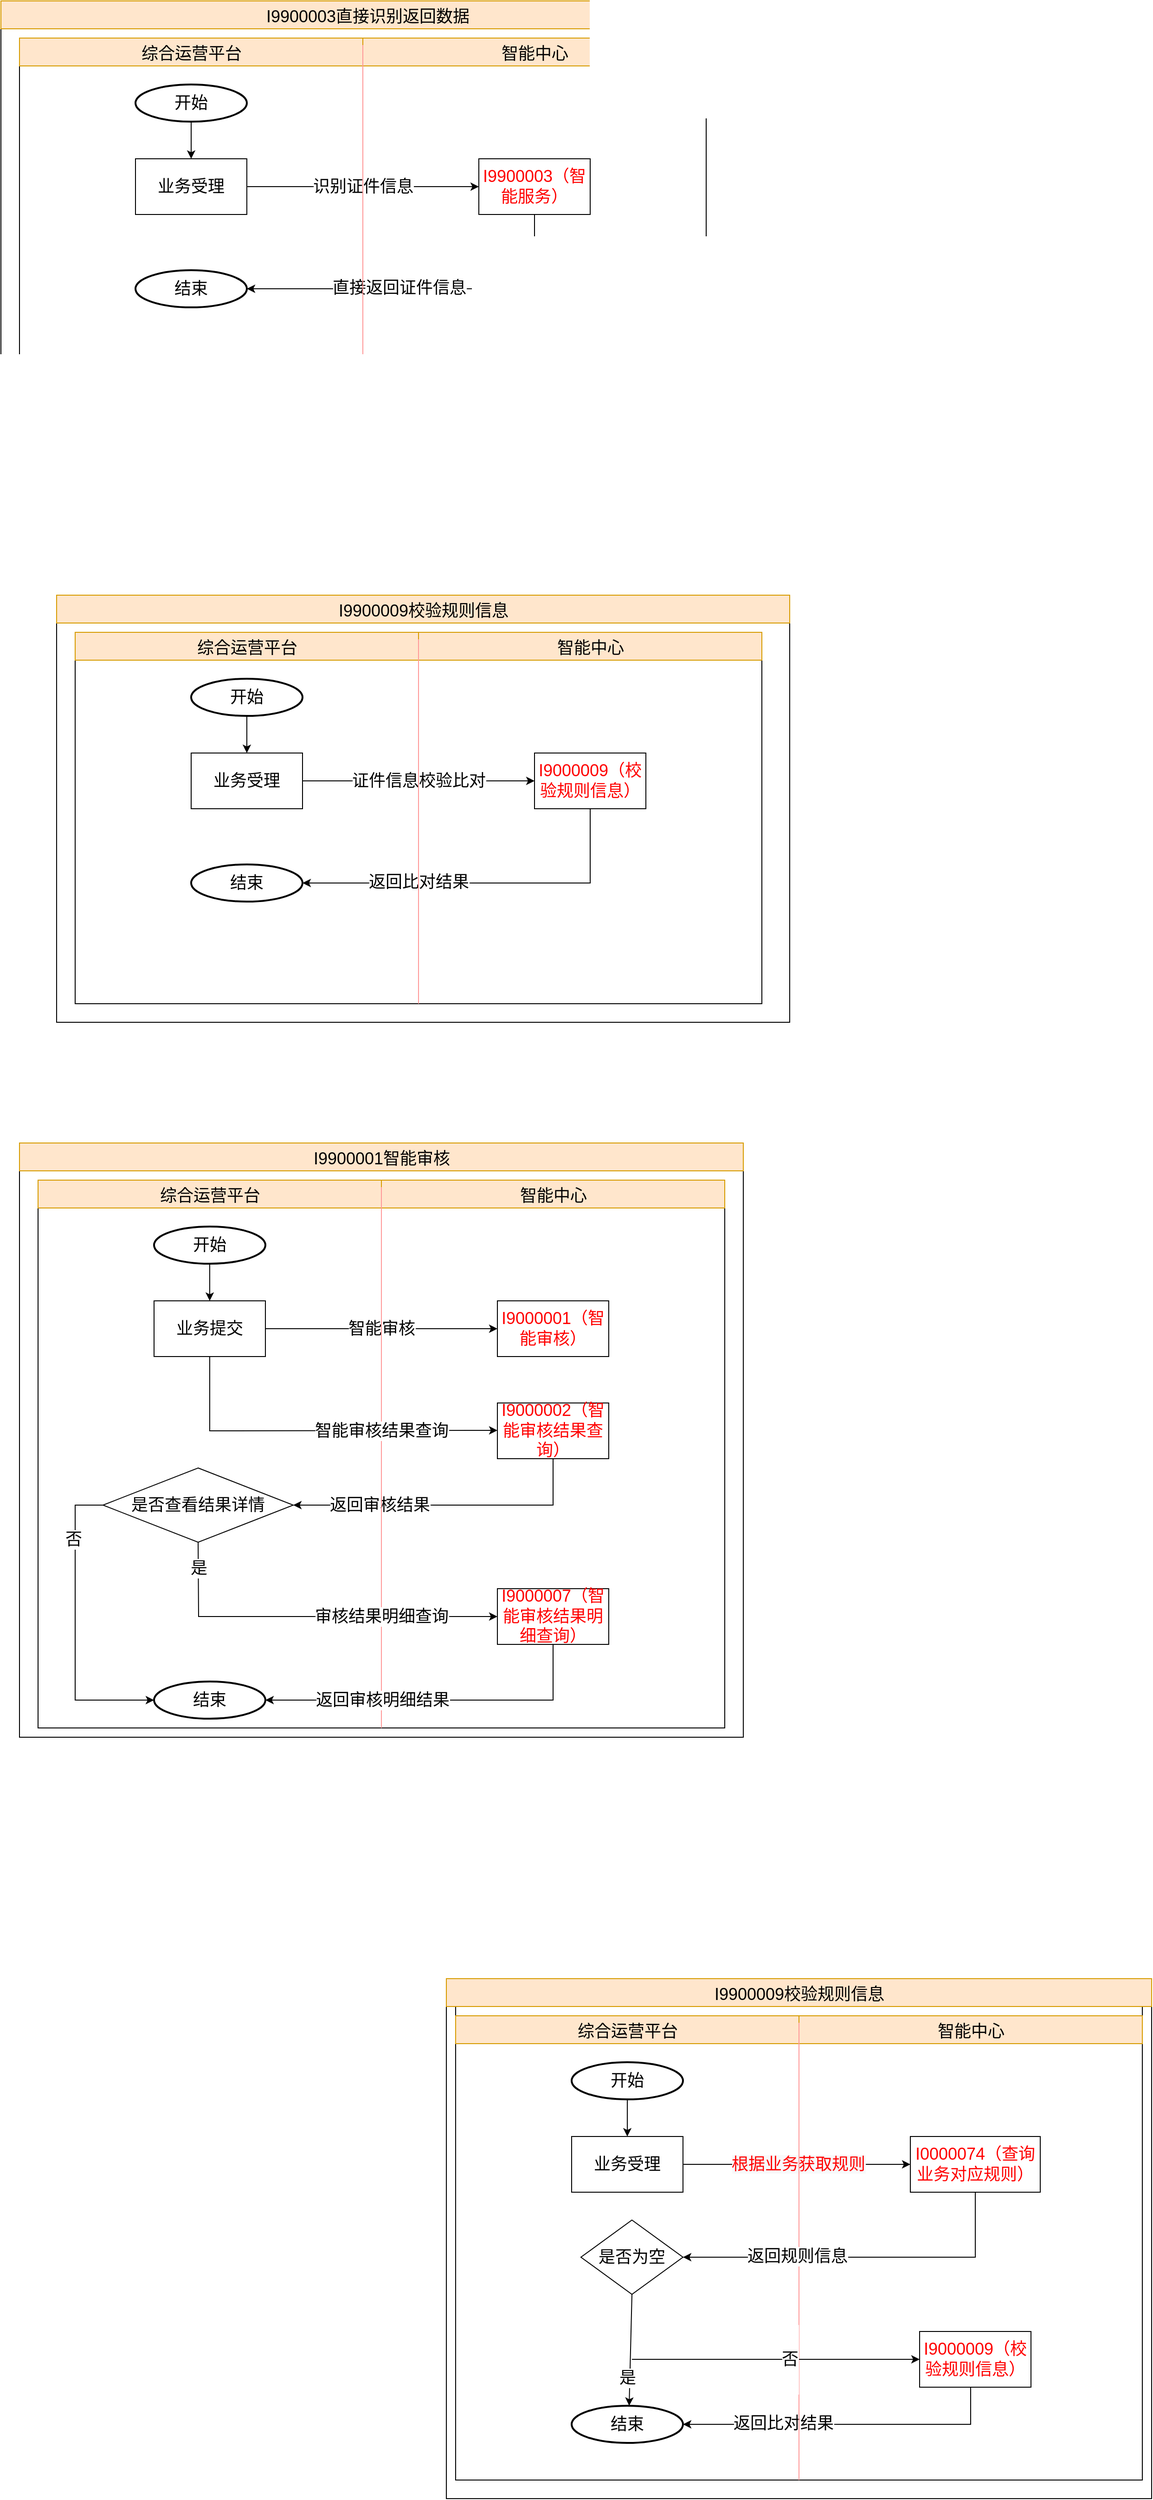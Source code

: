 <mxfile version="14.4.8" type="github">
  <diagram id="uDYtTo3MC-Vrlo2GXwv1" name="第 1 页">
    <mxGraphModel dx="1038" dy="548" grid="1" gridSize="10" guides="1" tooltips="1" connect="1" arrows="1" fold="1" page="1" pageScale="1" pageWidth="850" pageHeight="1100" math="0" shadow="0">
      <root>
        <mxCell id="0" />
        <mxCell id="1" parent="0" />
        <mxCell id="fY21hBZiSp-cvhp-OEF5-34" value="" style="rounded=0;whiteSpace=wrap;html=1;" parent="1" vertex="1">
          <mxGeometry x="120" y="70" width="790" height="460" as="geometry" />
        </mxCell>
        <mxCell id="fY21hBZiSp-cvhp-OEF5-33" value="" style="rounded=0;whiteSpace=wrap;html=1;" parent="1" vertex="1">
          <mxGeometry x="140" y="110" width="740" height="400" as="geometry" />
        </mxCell>
        <mxCell id="fY21hBZiSp-cvhp-OEF5-9" value="&lt;font style=&quot;font-weight: normal ; font-size: 18px&quot;&gt;I9900003直接识别返回数据&lt;/font&gt;" style="text;strokeColor=#d79b00;fillColor=#ffe6cc;html=1;fontSize=24;fontStyle=1;verticalAlign=middle;align=center;" parent="1" vertex="1">
          <mxGeometry x="120" y="70" width="790" height="30" as="geometry" />
        </mxCell>
        <mxCell id="fY21hBZiSp-cvhp-OEF5-12" value="&lt;font style=&quot;font-size: 18px ; font-weight: normal&quot;&gt;综合运营平台&lt;/font&gt;" style="text;strokeColor=#d79b00;html=1;fontSize=24;fontStyle=1;verticalAlign=middle;align=center;fillColor=#ffe6cc;" parent="1" vertex="1">
          <mxGeometry x="140" y="110" width="370" height="30" as="geometry" />
        </mxCell>
        <mxCell id="fY21hBZiSp-cvhp-OEF5-14" value="&lt;font style=&quot;font-size: 18px ; font-weight: normal&quot;&gt;智能中心&lt;/font&gt;" style="text;strokeColor=#d79b00;html=1;fontSize=24;fontStyle=1;verticalAlign=middle;align=center;fillColor=#ffe6cc;" parent="1" vertex="1">
          <mxGeometry x="510" y="110" width="370" height="30" as="geometry" />
        </mxCell>
        <mxCell id="fY21hBZiSp-cvhp-OEF5-15" value="&lt;font style=&quot;font-size: 18px&quot;&gt;开始&lt;/font&gt;" style="strokeWidth=2;html=1;shape=mxgraph.flowchart.start_1;whiteSpace=wrap;" parent="1" vertex="1">
          <mxGeometry x="265" y="160" width="120" height="40" as="geometry" />
        </mxCell>
        <mxCell id="fY21hBZiSp-cvhp-OEF5-17" value="&lt;font color=&quot;#ff0000&quot;&gt;&lt;span style=&quot;font-size: 18px&quot;&gt;I9900003（智能服务&lt;/span&gt;&lt;span style=&quot;font-size: 18px&quot;&gt;）&lt;/span&gt;&lt;/font&gt;" style="rounded=0;whiteSpace=wrap;html=1;" parent="1" vertex="1">
          <mxGeometry x="635" y="240" width="120" height="60" as="geometry" />
        </mxCell>
        <mxCell id="fY21hBZiSp-cvhp-OEF5-22" value="&lt;font style=&quot;font-size: 18px&quot;&gt;业务受理&lt;/font&gt;" style="rounded=0;whiteSpace=wrap;html=1;" parent="1" vertex="1">
          <mxGeometry x="265" y="240" width="120" height="60" as="geometry" />
        </mxCell>
        <mxCell id="fY21hBZiSp-cvhp-OEF5-23" value="" style="endArrow=classic;html=1;strokeColor=#000000;exitX=0.5;exitY=1;exitDx=0;exitDy=0;exitPerimeter=0;" parent="1" source="fY21hBZiSp-cvhp-OEF5-15" target="fY21hBZiSp-cvhp-OEF5-22" edge="1">
          <mxGeometry width="50" height="50" relative="1" as="geometry">
            <mxPoint x="520" y="260" as="sourcePoint" />
            <mxPoint x="570" y="210" as="targetPoint" />
          </mxGeometry>
        </mxCell>
        <mxCell id="fY21hBZiSp-cvhp-OEF5-24" value="" style="endArrow=classic;html=1;strokeColor=#000000;exitX=1;exitY=0.5;exitDx=0;exitDy=0;entryX=0;entryY=0.5;entryDx=0;entryDy=0;" parent="1" source="fY21hBZiSp-cvhp-OEF5-22" target="fY21hBZiSp-cvhp-OEF5-17" edge="1">
          <mxGeometry width="50" height="50" relative="1" as="geometry">
            <mxPoint x="520" y="260" as="sourcePoint" />
            <mxPoint x="570" y="210" as="targetPoint" />
          </mxGeometry>
        </mxCell>
        <mxCell id="fY21hBZiSp-cvhp-OEF5-25" value="&lt;span style=&quot;font-size: 18px&quot;&gt;识别证件信息&lt;/span&gt;" style="edgeLabel;html=1;align=center;verticalAlign=middle;resizable=0;points=[];" parent="fY21hBZiSp-cvhp-OEF5-24" vertex="1" connectable="0">
          <mxGeometry x="-0.384" y="-1" relative="1" as="geometry">
            <mxPoint x="48" y="-1" as="offset" />
          </mxGeometry>
        </mxCell>
        <mxCell id="fY21hBZiSp-cvhp-OEF5-29" value="" style="endArrow=classic;html=1;strokeColor=#000000;entryX=1;entryY=0.5;entryDx=0;entryDy=0;exitX=0.5;exitY=1;exitDx=0;exitDy=0;rounded=0;" parent="1" source="fY21hBZiSp-cvhp-OEF5-17" edge="1">
          <mxGeometry width="50" height="50" relative="1" as="geometry">
            <mxPoint x="520" y="350" as="sourcePoint" />
            <mxPoint x="385" y="380" as="targetPoint" />
            <Array as="points">
              <mxPoint x="695" y="380" />
            </Array>
          </mxGeometry>
        </mxCell>
        <mxCell id="fY21hBZiSp-cvhp-OEF5-31" value="&lt;font style=&quot;font-size: 18px&quot;&gt;直接返回证件信息&lt;/font&gt;" style="edgeLabel;html=1;align=center;verticalAlign=middle;resizable=0;points=[];" parent="fY21hBZiSp-cvhp-OEF5-29" vertex="1" connectable="0">
          <mxGeometry x="0.159" y="-1" relative="1" as="geometry">
            <mxPoint as="offset" />
          </mxGeometry>
        </mxCell>
        <mxCell id="fY21hBZiSp-cvhp-OEF5-32" value="&lt;font style=&quot;font-size: 18px&quot;&gt;结束&lt;/font&gt;" style="strokeWidth=2;html=1;shape=mxgraph.flowchart.start_1;whiteSpace=wrap;" parent="1" vertex="1">
          <mxGeometry x="265" y="360" width="120" height="40" as="geometry" />
        </mxCell>
        <mxCell id="fY21hBZiSp-cvhp-OEF5-35" value="" style="endArrow=none;html=1;entryX=1;entryY=0.25;entryDx=0;entryDy=0;exitX=0.5;exitY=1;exitDx=0;exitDy=0;strokeColor=#FF9999;" parent="1" source="fY21hBZiSp-cvhp-OEF5-33" target="fY21hBZiSp-cvhp-OEF5-12" edge="1">
          <mxGeometry width="50" height="50" relative="1" as="geometry">
            <mxPoint x="520" y="310" as="sourcePoint" />
            <mxPoint x="570" y="260" as="targetPoint" />
          </mxGeometry>
        </mxCell>
        <mxCell id="fY21hBZiSp-cvhp-OEF5-37" value="" style="rounded=0;whiteSpace=wrap;html=1;" parent="1" vertex="1">
          <mxGeometry x="180" y="710" width="790" height="460" as="geometry" />
        </mxCell>
        <mxCell id="fY21hBZiSp-cvhp-OEF5-38" value="" style="rounded=0;whiteSpace=wrap;html=1;" parent="1" vertex="1">
          <mxGeometry x="200" y="750" width="740" height="400" as="geometry" />
        </mxCell>
        <mxCell id="fY21hBZiSp-cvhp-OEF5-39" value="&lt;font style=&quot;font-weight: normal ; font-size: 18px&quot;&gt;I9900009校验规则信息&lt;/font&gt;" style="text;strokeColor=#d79b00;fillColor=#ffe6cc;html=1;fontSize=24;fontStyle=1;verticalAlign=middle;align=center;" parent="1" vertex="1">
          <mxGeometry x="180" y="710" width="790" height="30" as="geometry" />
        </mxCell>
        <mxCell id="fY21hBZiSp-cvhp-OEF5-40" value="&lt;font style=&quot;font-size: 18px ; font-weight: normal&quot;&gt;综合运营平台&lt;/font&gt;" style="text;strokeColor=#d79b00;html=1;fontSize=24;fontStyle=1;verticalAlign=middle;align=center;fillColor=#ffe6cc;" parent="1" vertex="1">
          <mxGeometry x="200" y="750" width="370" height="30" as="geometry" />
        </mxCell>
        <mxCell id="fY21hBZiSp-cvhp-OEF5-41" value="&lt;font style=&quot;font-size: 18px ; font-weight: normal&quot;&gt;智能中心&lt;/font&gt;" style="text;strokeColor=#d79b00;html=1;fontSize=24;fontStyle=1;verticalAlign=middle;align=center;fillColor=#ffe6cc;" parent="1" vertex="1">
          <mxGeometry x="570" y="750" width="370" height="30" as="geometry" />
        </mxCell>
        <mxCell id="fY21hBZiSp-cvhp-OEF5-42" value="&lt;font style=&quot;font-size: 18px&quot;&gt;开始&lt;/font&gt;" style="strokeWidth=2;html=1;shape=mxgraph.flowchart.start_1;whiteSpace=wrap;" parent="1" vertex="1">
          <mxGeometry x="325" y="800" width="120" height="40" as="geometry" />
        </mxCell>
        <mxCell id="fY21hBZiSp-cvhp-OEF5-43" value="&lt;font color=&quot;#ff0000&quot;&gt;&lt;span style=&quot;font-size: 18px&quot;&gt;I9000009（校验规则信息&lt;/span&gt;&lt;span style=&quot;font-size: 18px&quot;&gt;）&lt;/span&gt;&lt;/font&gt;" style="rounded=0;whiteSpace=wrap;html=1;" parent="1" vertex="1">
          <mxGeometry x="695" y="880" width="120" height="60" as="geometry" />
        </mxCell>
        <mxCell id="fY21hBZiSp-cvhp-OEF5-44" value="&lt;font style=&quot;font-size: 18px&quot;&gt;业务受理&lt;/font&gt;" style="rounded=0;whiteSpace=wrap;html=1;" parent="1" vertex="1">
          <mxGeometry x="325" y="880" width="120" height="60" as="geometry" />
        </mxCell>
        <mxCell id="fY21hBZiSp-cvhp-OEF5-45" value="" style="endArrow=classic;html=1;strokeColor=#000000;exitX=0.5;exitY=1;exitDx=0;exitDy=0;exitPerimeter=0;" parent="1" source="fY21hBZiSp-cvhp-OEF5-42" target="fY21hBZiSp-cvhp-OEF5-44" edge="1">
          <mxGeometry width="50" height="50" relative="1" as="geometry">
            <mxPoint x="580" y="900" as="sourcePoint" />
            <mxPoint x="630" y="850" as="targetPoint" />
          </mxGeometry>
        </mxCell>
        <mxCell id="fY21hBZiSp-cvhp-OEF5-46" value="" style="endArrow=classic;html=1;strokeColor=#000000;exitX=1;exitY=0.5;exitDx=0;exitDy=0;entryX=0;entryY=0.5;entryDx=0;entryDy=0;" parent="1" source="fY21hBZiSp-cvhp-OEF5-44" target="fY21hBZiSp-cvhp-OEF5-43" edge="1">
          <mxGeometry width="50" height="50" relative="1" as="geometry">
            <mxPoint x="580" y="900" as="sourcePoint" />
            <mxPoint x="630" y="850" as="targetPoint" />
          </mxGeometry>
        </mxCell>
        <mxCell id="fY21hBZiSp-cvhp-OEF5-47" value="&lt;span style=&quot;font-size: 18px&quot;&gt;证件信息校验比对&lt;/span&gt;" style="edgeLabel;html=1;align=center;verticalAlign=middle;resizable=0;points=[];" parent="fY21hBZiSp-cvhp-OEF5-46" vertex="1" connectable="0">
          <mxGeometry x="-0.384" y="-1" relative="1" as="geometry">
            <mxPoint x="48" y="-1" as="offset" />
          </mxGeometry>
        </mxCell>
        <mxCell id="fY21hBZiSp-cvhp-OEF5-48" value="" style="endArrow=classic;html=1;strokeColor=#000000;entryX=1;entryY=0.5;entryDx=0;entryDy=0;exitX=0.5;exitY=1;exitDx=0;exitDy=0;rounded=0;" parent="1" source="fY21hBZiSp-cvhp-OEF5-43" edge="1">
          <mxGeometry width="50" height="50" relative="1" as="geometry">
            <mxPoint x="580" y="990" as="sourcePoint" />
            <mxPoint x="445" y="1020" as="targetPoint" />
            <Array as="points">
              <mxPoint x="755" y="1020" />
            </Array>
          </mxGeometry>
        </mxCell>
        <mxCell id="fY21hBZiSp-cvhp-OEF5-49" value="&lt;font style=&quot;font-size: 18px&quot;&gt;返回比对结果&lt;/font&gt;" style="edgeLabel;html=1;align=center;verticalAlign=middle;resizable=0;points=[];" parent="fY21hBZiSp-cvhp-OEF5-48" vertex="1" connectable="0">
          <mxGeometry x="0.159" y="-1" relative="1" as="geometry">
            <mxPoint x="-39" as="offset" />
          </mxGeometry>
        </mxCell>
        <mxCell id="fY21hBZiSp-cvhp-OEF5-50" value="&lt;font style=&quot;font-size: 18px&quot;&gt;结束&lt;/font&gt;" style="strokeWidth=2;html=1;shape=mxgraph.flowchart.start_1;whiteSpace=wrap;" parent="1" vertex="1">
          <mxGeometry x="325" y="1000" width="120" height="40" as="geometry" />
        </mxCell>
        <mxCell id="fY21hBZiSp-cvhp-OEF5-51" value="" style="endArrow=none;html=1;entryX=1;entryY=0.25;entryDx=0;entryDy=0;exitX=0.5;exitY=1;exitDx=0;exitDy=0;strokeColor=#FF9999;" parent="1" source="fY21hBZiSp-cvhp-OEF5-38" target="fY21hBZiSp-cvhp-OEF5-40" edge="1">
          <mxGeometry width="50" height="50" relative="1" as="geometry">
            <mxPoint x="580" y="950" as="sourcePoint" />
            <mxPoint x="630" y="900" as="targetPoint" />
          </mxGeometry>
        </mxCell>
        <mxCell id="fY21hBZiSp-cvhp-OEF5-52" value="" style="rounded=0;whiteSpace=wrap;html=1;" parent="1" vertex="1">
          <mxGeometry x="140" y="1300" width="780" height="640" as="geometry" />
        </mxCell>
        <mxCell id="fY21hBZiSp-cvhp-OEF5-53" value="" style="rounded=0;whiteSpace=wrap;html=1;" parent="1" vertex="1">
          <mxGeometry x="160" y="1340" width="740" height="590" as="geometry" />
        </mxCell>
        <mxCell id="fY21hBZiSp-cvhp-OEF5-54" value="&lt;font style=&quot;font-weight: normal ; font-size: 18px&quot;&gt;I9900001智能审核&lt;/font&gt;" style="text;strokeColor=#d79b00;fillColor=#ffe6cc;html=1;fontSize=24;fontStyle=1;verticalAlign=middle;align=center;" parent="1" vertex="1">
          <mxGeometry x="140" y="1300" width="780" height="30" as="geometry" />
        </mxCell>
        <mxCell id="fY21hBZiSp-cvhp-OEF5-55" value="&lt;font style=&quot;font-size: 18px ; font-weight: normal&quot;&gt;综合运营平台&lt;/font&gt;" style="text;strokeColor=#d79b00;html=1;fontSize=24;fontStyle=1;verticalAlign=middle;align=center;fillColor=#ffe6cc;" parent="1" vertex="1">
          <mxGeometry x="160" y="1340" width="370" height="30" as="geometry" />
        </mxCell>
        <mxCell id="fY21hBZiSp-cvhp-OEF5-56" value="&lt;font style=&quot;font-size: 18px ; font-weight: normal&quot;&gt;智能中心&lt;/font&gt;" style="text;strokeColor=#d79b00;html=1;fontSize=24;fontStyle=1;verticalAlign=middle;align=center;fillColor=#ffe6cc;" parent="1" vertex="1">
          <mxGeometry x="530" y="1340" width="370" height="30" as="geometry" />
        </mxCell>
        <mxCell id="fY21hBZiSp-cvhp-OEF5-57" value="&lt;font style=&quot;font-size: 18px&quot;&gt;开始&lt;/font&gt;" style="strokeWidth=2;html=1;shape=mxgraph.flowchart.start_1;whiteSpace=wrap;" parent="1" vertex="1">
          <mxGeometry x="285" y="1390" width="120" height="40" as="geometry" />
        </mxCell>
        <mxCell id="fY21hBZiSp-cvhp-OEF5-58" value="&lt;font color=&quot;#ff0000&quot;&gt;&lt;span style=&quot;font-size: 18px&quot;&gt;I9000001（智能审核&lt;/span&gt;&lt;span style=&quot;font-size: 18px&quot;&gt;）&lt;/span&gt;&lt;/font&gt;" style="rounded=0;whiteSpace=wrap;html=1;" parent="1" vertex="1">
          <mxGeometry x="655" y="1470" width="120" height="60" as="geometry" />
        </mxCell>
        <mxCell id="fY21hBZiSp-cvhp-OEF5-59" value="&lt;font style=&quot;font-size: 18px&quot;&gt;业务提交&lt;/font&gt;" style="rounded=0;whiteSpace=wrap;html=1;" parent="1" vertex="1">
          <mxGeometry x="285" y="1470" width="120" height="60" as="geometry" />
        </mxCell>
        <mxCell id="fY21hBZiSp-cvhp-OEF5-60" value="" style="endArrow=classic;html=1;strokeColor=#000000;exitX=0.5;exitY=1;exitDx=0;exitDy=0;exitPerimeter=0;" parent="1" source="fY21hBZiSp-cvhp-OEF5-57" target="fY21hBZiSp-cvhp-OEF5-59" edge="1">
          <mxGeometry width="50" height="50" relative="1" as="geometry">
            <mxPoint x="540" y="1490" as="sourcePoint" />
            <mxPoint x="590" y="1440" as="targetPoint" />
          </mxGeometry>
        </mxCell>
        <mxCell id="fY21hBZiSp-cvhp-OEF5-61" value="" style="endArrow=classic;html=1;strokeColor=#000000;exitX=1;exitY=0.5;exitDx=0;exitDy=0;entryX=0;entryY=0.5;entryDx=0;entryDy=0;" parent="1" source="fY21hBZiSp-cvhp-OEF5-59" target="fY21hBZiSp-cvhp-OEF5-58" edge="1">
          <mxGeometry width="50" height="50" relative="1" as="geometry">
            <mxPoint x="540" y="1490" as="sourcePoint" />
            <mxPoint x="590" y="1440" as="targetPoint" />
          </mxGeometry>
        </mxCell>
        <mxCell id="fY21hBZiSp-cvhp-OEF5-62" value="&lt;span style=&quot;font-size: 18px&quot;&gt;智能审核&lt;/span&gt;" style="edgeLabel;html=1;align=center;verticalAlign=middle;resizable=0;points=[];" parent="fY21hBZiSp-cvhp-OEF5-61" vertex="1" connectable="0">
          <mxGeometry x="-0.384" y="-1" relative="1" as="geometry">
            <mxPoint x="48" y="-1" as="offset" />
          </mxGeometry>
        </mxCell>
        <mxCell id="fY21hBZiSp-cvhp-OEF5-63" value="" style="endArrow=classic;html=1;strokeColor=#000000;exitX=0.5;exitY=1;exitDx=0;exitDy=0;rounded=0;entryX=1;entryY=0.5;entryDx=0;entryDy=0;" parent="1" source="fY21hBZiSp-cvhp-OEF5-79" target="fY21hBZiSp-cvhp-OEF5-69" edge="1">
          <mxGeometry width="50" height="50" relative="1" as="geometry">
            <mxPoint x="540" y="1580" as="sourcePoint" />
            <mxPoint x="430" y="1610" as="targetPoint" />
            <Array as="points">
              <mxPoint x="715" y="1690" />
            </Array>
          </mxGeometry>
        </mxCell>
        <mxCell id="fY21hBZiSp-cvhp-OEF5-68" value="&lt;font style=&quot;font-size: 18px&quot;&gt;返回审核结果&lt;/font&gt;" style="edgeLabel;html=1;align=center;verticalAlign=middle;resizable=0;points=[];" parent="fY21hBZiSp-cvhp-OEF5-63" vertex="1" connectable="0">
          <mxGeometry x="-0.072" y="-2" relative="1" as="geometry">
            <mxPoint x="-84" y="2" as="offset" />
          </mxGeometry>
        </mxCell>
        <mxCell id="fY21hBZiSp-cvhp-OEF5-65" value="&lt;font style=&quot;font-size: 18px&quot;&gt;结束&lt;/font&gt;" style="strokeWidth=2;html=1;shape=mxgraph.flowchart.start_1;whiteSpace=wrap;" parent="1" vertex="1">
          <mxGeometry x="285" y="1880" width="120" height="40" as="geometry" />
        </mxCell>
        <mxCell id="fY21hBZiSp-cvhp-OEF5-66" value="" style="endArrow=none;html=1;entryX=1;entryY=0.25;entryDx=0;entryDy=0;exitX=0.5;exitY=1;exitDx=0;exitDy=0;strokeColor=#FF9999;" parent="1" source="fY21hBZiSp-cvhp-OEF5-53" target="fY21hBZiSp-cvhp-OEF5-55" edge="1">
          <mxGeometry width="50" height="50" relative="1" as="geometry">
            <mxPoint x="540" y="1540" as="sourcePoint" />
            <mxPoint x="590" y="1490" as="targetPoint" />
          </mxGeometry>
        </mxCell>
        <mxCell id="fY21hBZiSp-cvhp-OEF5-69" value="&lt;font style=&quot;font-size: 18px&quot;&gt;是否查看结果详情&lt;/font&gt;" style="rhombus;whiteSpace=wrap;html=1;" parent="1" vertex="1">
          <mxGeometry x="230" y="1650" width="205" height="80" as="geometry" />
        </mxCell>
        <mxCell id="fY21hBZiSp-cvhp-OEF5-71" value="" style="edgeStyle=elbowEdgeStyle;elbow=vertical;endArrow=classic;html=1;exitX=0;exitY=0.5;exitDx=0;exitDy=0;entryX=0;entryY=0.5;entryDx=0;entryDy=0;entryPerimeter=0;rounded=0;" parent="1" source="fY21hBZiSp-cvhp-OEF5-69" target="fY21hBZiSp-cvhp-OEF5-65" edge="1">
          <mxGeometry width="50" height="50" relative="1" as="geometry">
            <mxPoint x="550" y="1730" as="sourcePoint" />
            <mxPoint x="600" y="1680" as="targetPoint" />
            <Array as="points">
              <mxPoint x="200" y="1753" />
            </Array>
          </mxGeometry>
        </mxCell>
        <mxCell id="fY21hBZiSp-cvhp-OEF5-72" value="&lt;font style=&quot;font-size: 18px&quot;&gt;否&lt;/font&gt;" style="edgeLabel;html=1;align=center;verticalAlign=middle;resizable=0;points=[];" parent="fY21hBZiSp-cvhp-OEF5-71" vertex="1" connectable="0">
          <mxGeometry x="-0.589" y="-2" relative="1" as="geometry">
            <mxPoint as="offset" />
          </mxGeometry>
        </mxCell>
        <mxCell id="fY21hBZiSp-cvhp-OEF5-73" value="&lt;font color=&quot;#ff0000&quot;&gt;&lt;span style=&quot;font-size: 18px&quot;&gt;I9000007（智能审核结果明细查询&lt;/span&gt;&lt;span style=&quot;font-size: 18px&quot;&gt;）&lt;/span&gt;&lt;/font&gt;" style="rounded=0;whiteSpace=wrap;html=1;" parent="1" vertex="1">
          <mxGeometry x="655" y="1780" width="120" height="60" as="geometry" />
        </mxCell>
        <mxCell id="fY21hBZiSp-cvhp-OEF5-75" value="" style="endArrow=classic;html=1;strokeColor=#000000;exitX=0.5;exitY=1;exitDx=0;exitDy=0;entryX=0;entryY=0.5;entryDx=0;entryDy=0;rounded=0;" parent="1" source="fY21hBZiSp-cvhp-OEF5-69" target="fY21hBZiSp-cvhp-OEF5-73" edge="1">
          <mxGeometry width="50" height="50" relative="1" as="geometry">
            <mxPoint x="405" y="1719.5" as="sourcePoint" />
            <mxPoint x="655" y="1719.5" as="targetPoint" />
            <Array as="points">
              <mxPoint x="333" y="1810" />
            </Array>
          </mxGeometry>
        </mxCell>
        <mxCell id="fY21hBZiSp-cvhp-OEF5-76" value="&lt;span style=&quot;font-size: 18px&quot;&gt;审核结果明细查询&lt;/span&gt;" style="edgeLabel;html=1;align=center;verticalAlign=middle;resizable=0;points=[];" parent="fY21hBZiSp-cvhp-OEF5-75" vertex="1" connectable="0">
          <mxGeometry x="-0.384" y="-1" relative="1" as="geometry">
            <mxPoint x="153" y="-0.91" as="offset" />
          </mxGeometry>
        </mxCell>
        <mxCell id="fY21hBZiSp-cvhp-OEF5-84" value="是" style="edgeLabel;html=1;align=center;verticalAlign=middle;resizable=0;points=[];fontSize=18;" parent="fY21hBZiSp-cvhp-OEF5-75" vertex="1" connectable="0">
          <mxGeometry x="-0.863" relative="1" as="geometry">
            <mxPoint as="offset" />
          </mxGeometry>
        </mxCell>
        <mxCell id="fY21hBZiSp-cvhp-OEF5-79" value="&lt;font color=&quot;#ff0000&quot;&gt;&lt;span style=&quot;font-size: 18px&quot;&gt;I9000002（智能审核结果查询&lt;/span&gt;&lt;span style=&quot;font-size: 18px&quot;&gt;）&lt;/span&gt;&lt;/font&gt;" style="rounded=0;whiteSpace=wrap;html=1;" parent="1" vertex="1">
          <mxGeometry x="655" y="1580" width="120" height="60" as="geometry" />
        </mxCell>
        <mxCell id="fY21hBZiSp-cvhp-OEF5-82" value="" style="endArrow=classic;html=1;strokeColor=#000000;exitX=0.5;exitY=1;exitDx=0;exitDy=0;entryX=0;entryY=0.5;entryDx=0;entryDy=0;rounded=0;" parent="1" source="fY21hBZiSp-cvhp-OEF5-59" edge="1">
          <mxGeometry width="50" height="50" relative="1" as="geometry">
            <mxPoint x="405" y="1609.5" as="sourcePoint" />
            <mxPoint x="655" y="1609.5" as="targetPoint" />
            <Array as="points">
              <mxPoint x="345" y="1610" />
            </Array>
          </mxGeometry>
        </mxCell>
        <mxCell id="fY21hBZiSp-cvhp-OEF5-83" value="&lt;span style=&quot;font-size: 18px&quot;&gt;智能审核结果查询&lt;/span&gt;" style="edgeLabel;html=1;align=center;verticalAlign=middle;resizable=0;points=[];" parent="fY21hBZiSp-cvhp-OEF5-82" vertex="1" connectable="0">
          <mxGeometry x="-0.384" y="-1" relative="1" as="geometry">
            <mxPoint x="145" y="-0.94" as="offset" />
          </mxGeometry>
        </mxCell>
        <mxCell id="fY21hBZiSp-cvhp-OEF5-85" value="" style="endArrow=classic;html=1;strokeColor=#000000;exitX=0.5;exitY=1;exitDx=0;exitDy=0;rounded=0;entryX=1;entryY=0.5;entryDx=0;entryDy=0;entryPerimeter=0;" parent="1" source="fY21hBZiSp-cvhp-OEF5-73" target="fY21hBZiSp-cvhp-OEF5-65" edge="1">
          <mxGeometry width="50" height="50" relative="1" as="geometry">
            <mxPoint x="715" y="1850" as="sourcePoint" />
            <mxPoint x="435" y="1900" as="targetPoint" />
            <Array as="points">
              <mxPoint x="715" y="1900" />
            </Array>
          </mxGeometry>
        </mxCell>
        <mxCell id="fY21hBZiSp-cvhp-OEF5-86" value="&lt;font style=&quot;font-size: 18px&quot;&gt;返回审核明细结果&lt;/font&gt;" style="edgeLabel;html=1;align=center;verticalAlign=middle;resizable=0;points=[];" parent="fY21hBZiSp-cvhp-OEF5-85" vertex="1" connectable="0">
          <mxGeometry x="-0.072" y="-2" relative="1" as="geometry">
            <mxPoint x="-73" y="2" as="offset" />
          </mxGeometry>
        </mxCell>
        <mxCell id="23A38s_3VZhND51Td6ij-16" value="" style="rounded=0;whiteSpace=wrap;html=1;" vertex="1" parent="1">
          <mxGeometry x="600" y="2200" width="760" height="560" as="geometry" />
        </mxCell>
        <mxCell id="23A38s_3VZhND51Td6ij-17" value="" style="rounded=0;whiteSpace=wrap;html=1;" vertex="1" parent="1">
          <mxGeometry x="610" y="2230" width="740" height="510" as="geometry" />
        </mxCell>
        <mxCell id="23A38s_3VZhND51Td6ij-18" value="&lt;font style=&quot;font-weight: normal ; font-size: 18px&quot;&gt;I9900009校验规则信息&lt;/font&gt;" style="text;strokeColor=#d79b00;fillColor=#ffe6cc;html=1;fontSize=24;fontStyle=1;verticalAlign=middle;align=center;" vertex="1" parent="1">
          <mxGeometry x="600" y="2200" width="760" height="30" as="geometry" />
        </mxCell>
        <mxCell id="23A38s_3VZhND51Td6ij-19" value="&lt;font style=&quot;font-size: 18px ; font-weight: normal&quot;&gt;综合运营平台&lt;/font&gt;" style="text;strokeColor=#d79b00;html=1;fontSize=24;fontStyle=1;verticalAlign=middle;align=center;fillColor=#ffe6cc;" vertex="1" parent="1">
          <mxGeometry x="610" y="2240" width="370" height="30" as="geometry" />
        </mxCell>
        <mxCell id="23A38s_3VZhND51Td6ij-20" value="&lt;font style=&quot;font-size: 18px ; font-weight: normal&quot;&gt;智能中心&lt;/font&gt;" style="text;strokeColor=#d79b00;html=1;fontSize=24;fontStyle=1;verticalAlign=middle;align=center;fillColor=#ffe6cc;" vertex="1" parent="1">
          <mxGeometry x="980" y="2240" width="370" height="30" as="geometry" />
        </mxCell>
        <mxCell id="23A38s_3VZhND51Td6ij-21" value="&lt;font style=&quot;font-size: 18px&quot;&gt;开始&lt;/font&gt;" style="strokeWidth=2;html=1;shape=mxgraph.flowchart.start_1;whiteSpace=wrap;" vertex="1" parent="1">
          <mxGeometry x="735" y="2290" width="120" height="40" as="geometry" />
        </mxCell>
        <mxCell id="23A38s_3VZhND51Td6ij-22" value="&lt;font color=&quot;#ff0000&quot;&gt;&lt;span style=&quot;font-size: 18px&quot;&gt;I9000009（校验规则信息&lt;/span&gt;&lt;span style=&quot;font-size: 18px&quot;&gt;）&lt;/span&gt;&lt;/font&gt;" style="rounded=0;whiteSpace=wrap;html=1;" vertex="1" parent="1">
          <mxGeometry x="1110" y="2580" width="120" height="60" as="geometry" />
        </mxCell>
        <mxCell id="23A38s_3VZhND51Td6ij-23" value="&lt;font style=&quot;font-size: 18px&quot;&gt;业务受理&lt;/font&gt;" style="rounded=0;whiteSpace=wrap;html=1;" vertex="1" parent="1">
          <mxGeometry x="735" y="2370" width="120" height="60" as="geometry" />
        </mxCell>
        <mxCell id="23A38s_3VZhND51Td6ij-24" value="" style="endArrow=classic;html=1;strokeColor=#000000;exitX=0.5;exitY=1;exitDx=0;exitDy=0;exitPerimeter=0;" edge="1" source="23A38s_3VZhND51Td6ij-21" target="23A38s_3VZhND51Td6ij-23" parent="1">
          <mxGeometry width="50" height="50" relative="1" as="geometry">
            <mxPoint x="990" y="2390" as="sourcePoint" />
            <mxPoint x="1040" y="2340" as="targetPoint" />
          </mxGeometry>
        </mxCell>
        <mxCell id="23A38s_3VZhND51Td6ij-25" value="" style="endArrow=classic;html=1;strokeColor=#000000;exitX=1;exitY=0.5;exitDx=0;exitDy=0;entryX=0;entryY=0.5;entryDx=0;entryDy=0;" edge="1" source="23A38s_3VZhND51Td6ij-23" target="23A38s_3VZhND51Td6ij-31" parent="1">
          <mxGeometry width="50" height="50" relative="1" as="geometry">
            <mxPoint x="990" y="2390" as="sourcePoint" />
            <mxPoint x="1090" y="2400" as="targetPoint" />
          </mxGeometry>
        </mxCell>
        <mxCell id="23A38s_3VZhND51Td6ij-26" value="&lt;span style=&quot;color: rgb(255 , 0 , 0) ; font-size: 18px ; background-color: rgb(248 , 249 , 250)&quot;&gt;根据业务获取规则&lt;/span&gt;" style="edgeLabel;html=1;align=center;verticalAlign=middle;resizable=0;points=[];" vertex="1" connectable="0" parent="23A38s_3VZhND51Td6ij-25">
          <mxGeometry x="-0.384" y="-1" relative="1" as="geometry">
            <mxPoint x="48" y="-1" as="offset" />
          </mxGeometry>
        </mxCell>
        <mxCell id="23A38s_3VZhND51Td6ij-27" value="" style="endArrow=classic;html=1;strokeColor=#000000;entryX=1;entryY=0.5;entryDx=0;entryDy=0;rounded=0;" edge="1" parent="1">
          <mxGeometry width="50" height="50" relative="1" as="geometry">
            <mxPoint x="1165" y="2640" as="sourcePoint" />
            <mxPoint x="855" y="2680" as="targetPoint" />
            <Array as="points">
              <mxPoint x="1165" y="2680" />
            </Array>
          </mxGeometry>
        </mxCell>
        <mxCell id="23A38s_3VZhND51Td6ij-28" value="&lt;font style=&quot;font-size: 18px&quot;&gt;返回比对结果&lt;/font&gt;" style="edgeLabel;html=1;align=center;verticalAlign=middle;resizable=0;points=[];" vertex="1" connectable="0" parent="23A38s_3VZhND51Td6ij-27">
          <mxGeometry x="0.159" y="-1" relative="1" as="geometry">
            <mxPoint x="-39" as="offset" />
          </mxGeometry>
        </mxCell>
        <mxCell id="23A38s_3VZhND51Td6ij-29" value="&lt;font style=&quot;font-size: 18px&quot;&gt;结束&lt;/font&gt;" style="strokeWidth=2;html=1;shape=mxgraph.flowchart.start_1;whiteSpace=wrap;" vertex="1" parent="1">
          <mxGeometry x="735" y="2660" width="120" height="40" as="geometry" />
        </mxCell>
        <mxCell id="23A38s_3VZhND51Td6ij-30" value="" style="endArrow=none;html=1;entryX=1;entryY=0.25;entryDx=0;entryDy=0;exitX=0.5;exitY=1;exitDx=0;exitDy=0;strokeColor=#FF9999;" edge="1" source="23A38s_3VZhND51Td6ij-17" target="23A38s_3VZhND51Td6ij-19" parent="1">
          <mxGeometry width="50" height="50" relative="1" as="geometry">
            <mxPoint x="990" y="2440" as="sourcePoint" />
            <mxPoint x="1040" y="2390" as="targetPoint" />
          </mxGeometry>
        </mxCell>
        <mxCell id="23A38s_3VZhND51Td6ij-31" value="&lt;font color=&quot;#ff0000&quot;&gt;&lt;span style=&quot;font-size: 18px&quot;&gt;I0000074（查询业务对应规则&lt;/span&gt;&lt;span style=&quot;font-size: 18px&quot;&gt;）&lt;/span&gt;&lt;/font&gt;" style="rounded=0;whiteSpace=wrap;html=1;" vertex="1" parent="1">
          <mxGeometry x="1100" y="2370" width="140" height="60" as="geometry" />
        </mxCell>
        <mxCell id="23A38s_3VZhND51Td6ij-32" value="" style="endArrow=classic;html=1;strokeColor=#000000;rounded=0;entryX=1;entryY=0.5;entryDx=0;entryDy=0;" edge="1" parent="1" target="23A38s_3VZhND51Td6ij-34">
          <mxGeometry width="50" height="50" relative="1" as="geometry">
            <mxPoint x="1170" y="2430" as="sourcePoint" />
            <mxPoint x="860" y="2500" as="targetPoint" />
            <Array as="points">
              <mxPoint x="1170" y="2500" />
            </Array>
          </mxGeometry>
        </mxCell>
        <mxCell id="23A38s_3VZhND51Td6ij-33" value="&lt;font style=&quot;font-size: 18px&quot;&gt;返回规则信息&lt;/font&gt;" style="edgeLabel;html=1;align=center;verticalAlign=middle;resizable=0;points=[];" vertex="1" connectable="0" parent="23A38s_3VZhND51Td6ij-32">
          <mxGeometry x="0.159" y="-1" relative="1" as="geometry">
            <mxPoint x="-39" as="offset" />
          </mxGeometry>
        </mxCell>
        <mxCell id="23A38s_3VZhND51Td6ij-34" value="&lt;span style=&quot;font-size: 18px ; background-color: rgb(255 , 255 , 255)&quot;&gt;是否为空&lt;/span&gt;" style="rhombus;whiteSpace=wrap;html=1;" vertex="1" parent="1">
          <mxGeometry x="745" y="2460" width="110" height="80" as="geometry" />
        </mxCell>
        <mxCell id="23A38s_3VZhND51Td6ij-37" value="" style="endArrow=classic;html=1;exitX=0.5;exitY=1;exitDx=0;exitDy=0;" edge="1" parent="1" source="23A38s_3VZhND51Td6ij-34">
          <mxGeometry width="50" height="50" relative="1" as="geometry">
            <mxPoint x="820" y="2580" as="sourcePoint" />
            <mxPoint x="797" y="2660" as="targetPoint" />
          </mxGeometry>
        </mxCell>
        <mxCell id="23A38s_3VZhND51Td6ij-38" value="&lt;span style=&quot;font-size: 18px&quot;&gt;是&lt;/span&gt;" style="edgeLabel;html=1;align=center;verticalAlign=middle;resizable=0;points=[];" vertex="1" connectable="0" parent="23A38s_3VZhND51Td6ij-37">
          <mxGeometry x="-0.291" y="-1" relative="1" as="geometry">
            <mxPoint x="-2.93" y="47.04" as="offset" />
          </mxGeometry>
        </mxCell>
        <mxCell id="23A38s_3VZhND51Td6ij-40" value="&#xa;&#xa;&lt;span style=&quot;color: rgb(0, 0, 0); font-family: helvetica; font-size: 18px; font-style: normal; font-weight: 400; letter-spacing: normal; text-align: center; text-indent: 0px; text-transform: none; word-spacing: 0px; background-color: rgb(255, 255, 255); display: inline; float: none;&quot;&gt;否&lt;/span&gt;&#xa;&#xa;" style="endArrow=classic;html=1;entryX=0;entryY=0.5;entryDx=0;entryDy=0;" edge="1" parent="1" target="23A38s_3VZhND51Td6ij-22">
          <mxGeometry x="0.097" width="50" height="50" relative="1" as="geometry">
            <mxPoint x="800" y="2610" as="sourcePoint" />
            <mxPoint x="920" y="2580" as="targetPoint" />
            <mxPoint as="offset" />
          </mxGeometry>
        </mxCell>
      </root>
    </mxGraphModel>
  </diagram>
</mxfile>
